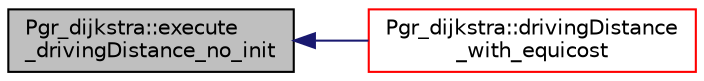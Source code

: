 digraph "Pgr_dijkstra::execute_drivingDistance_no_init"
{
  edge [fontname="Helvetica",fontsize="10",labelfontname="Helvetica",labelfontsize="10"];
  node [fontname="Helvetica",fontsize="10",shape=record];
  rankdir="LR";
  Node89 [label="Pgr_dijkstra::execute\l_drivingDistance_no_init",height=0.2,width=0.4,color="black", fillcolor="grey75", style="filled", fontcolor="black"];
  Node89 -> Node90 [dir="back",color="midnightblue",fontsize="10",style="solid",fontname="Helvetica"];
  Node90 [label="Pgr_dijkstra::drivingDistance\l_with_equicost",height=0.2,width=0.4,color="red", fillcolor="white", style="filled",URL="$classPgr__dijkstra.html#a54fad15282423f73f5b528ea51202607"];
}

